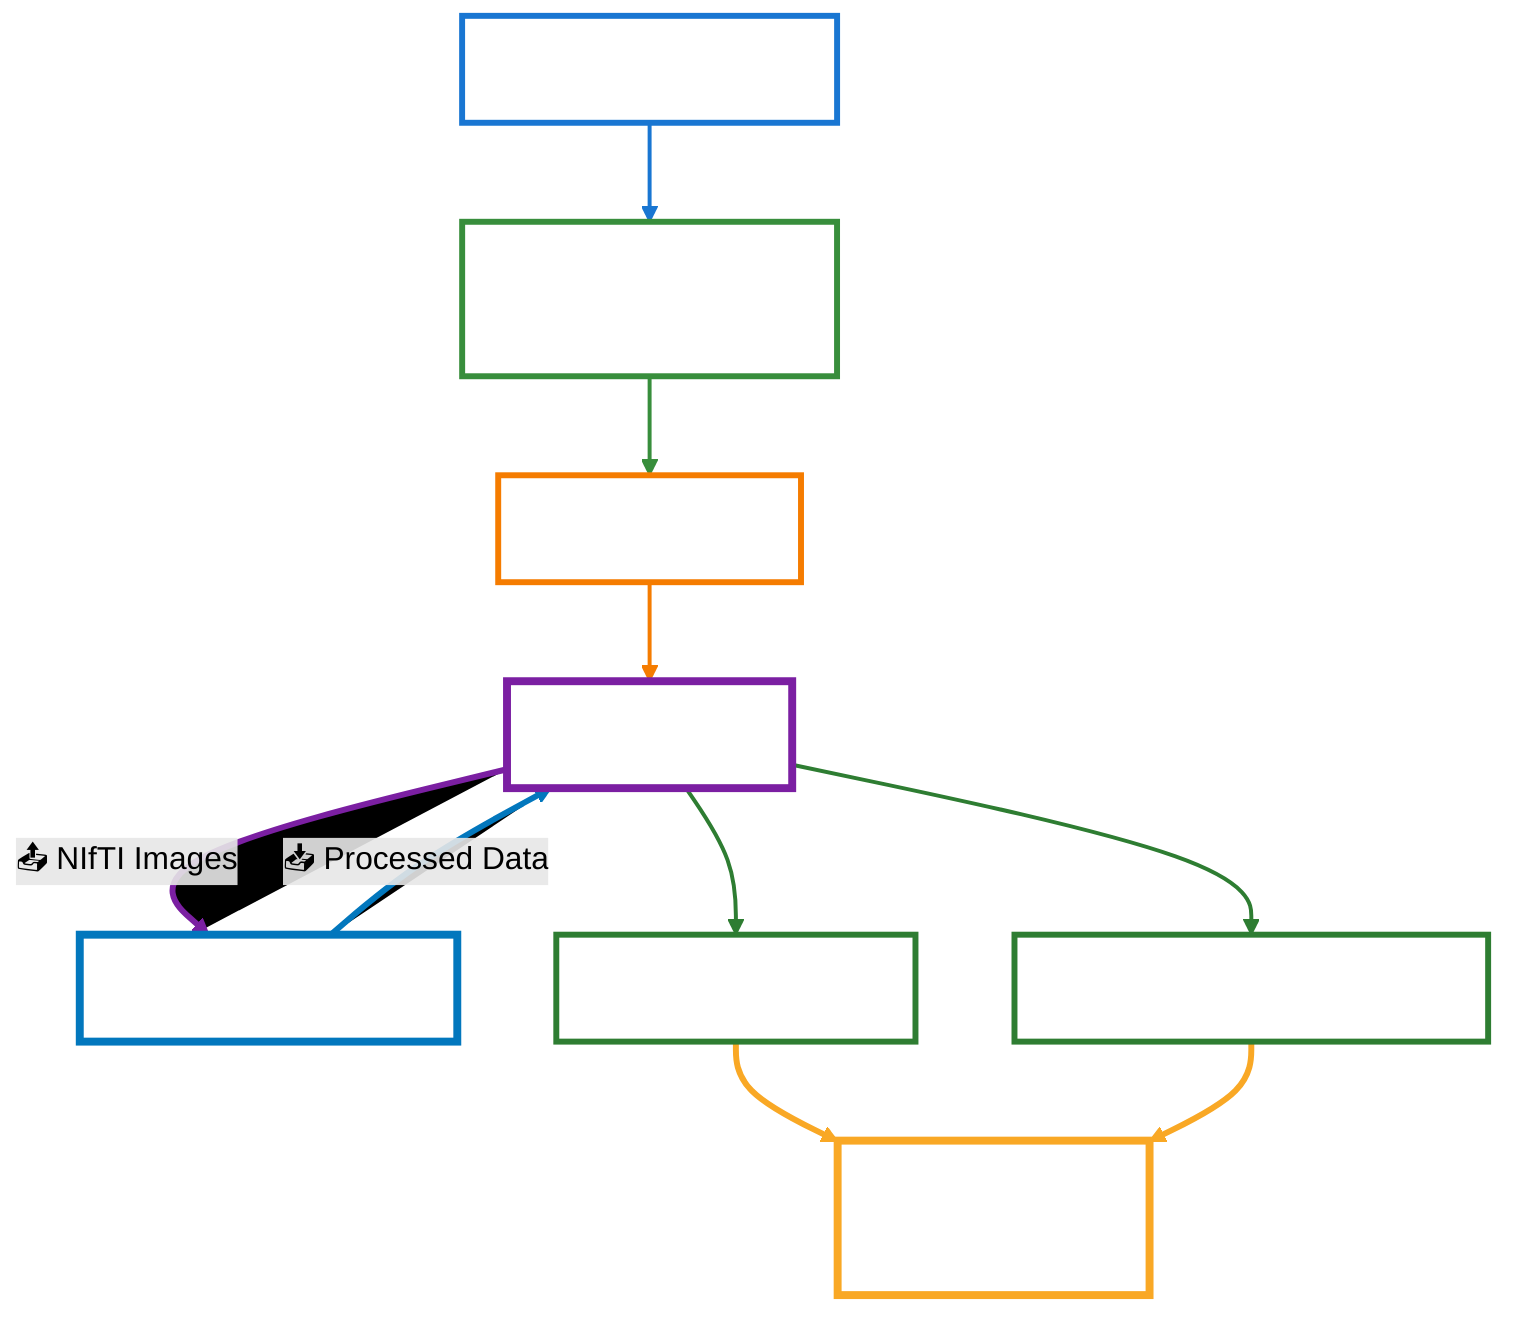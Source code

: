 graph TD
    A["📁 DICOM Images"] --> B["🔄 DICOM to NIfTI<br/>Conversion"]
    B --> C["🩻 NIfTI Files"]
    C --> D["🧠 Segment"]
    D -->|"📤 NIfTI Images"| E["⚡ Nvidia Vista-3D"]
    E -->|"📥 Processed Data"| D
    D --> F["🎯 All Voxel Data"]
    D --> G["🔍 Individual Voxel Data"]
    F --> H["👁️ NiiVue 3D<br/>Visualization"]
    G --> H["👁️ NiiVue 3D<br/>Visualization"]
    
    %% Input/Data nodes - Medical blue theme
    style A fill:transparent,stroke:#1976d2,stroke-width:3px,color:#fff,font-weight:bold
    style B fill:transparent,stroke:#388e3c,stroke-width:3px,color:#fff,font-weight:bold
    style C fill:transparent,stroke:#f57c00,stroke-width:3px,color:#fff,font-weight:bold
    
    %% Processing nodes - Tech purple theme
    style D fill:transparent,stroke:#7b1fa2,stroke-width:4px,color:#fff,font-weight:bold
    style E fill:transparent,stroke:#0277bd,stroke-width:4px,color:#fff,font-weight:bold
    
    %% Output nodes - Success green theme
    style F fill:transparent,stroke:#2e7d32,stroke-width:3px,color:#fff,font-weight:bold
    style G fill:transparent,stroke:#2e7d32,stroke-width:3px,color:#fff,font-weight:bold
    
    %% Final visualization - Premium gold theme
    style H fill:transparent,stroke:#f9a825,stroke-width:4px,color:#fff,font-weight:bold
    
    %% Connection styling
    linkStyle 0 stroke:#1976d2,stroke-width:2px
    linkStyle 1 stroke:#388e3c,stroke-width:2px
    linkStyle 2 stroke:#f57c00,stroke-width:2px
    linkStyle 3 stroke:#7b1fa2,stroke-width:3px,color:#000,fill:#000
    linkStyle 4 stroke:#0277bd,stroke-width:3px,color:#000,fill:#000
    linkStyle 5 stroke:#2e7d32,stroke-width:2px
    linkStyle 6 stroke:#2e7d32,stroke-width:2px
    linkStyle 7 stroke:#f9a825,stroke-width:3px
    linkStyle 8 stroke:#f9a825,stroke-width:3px